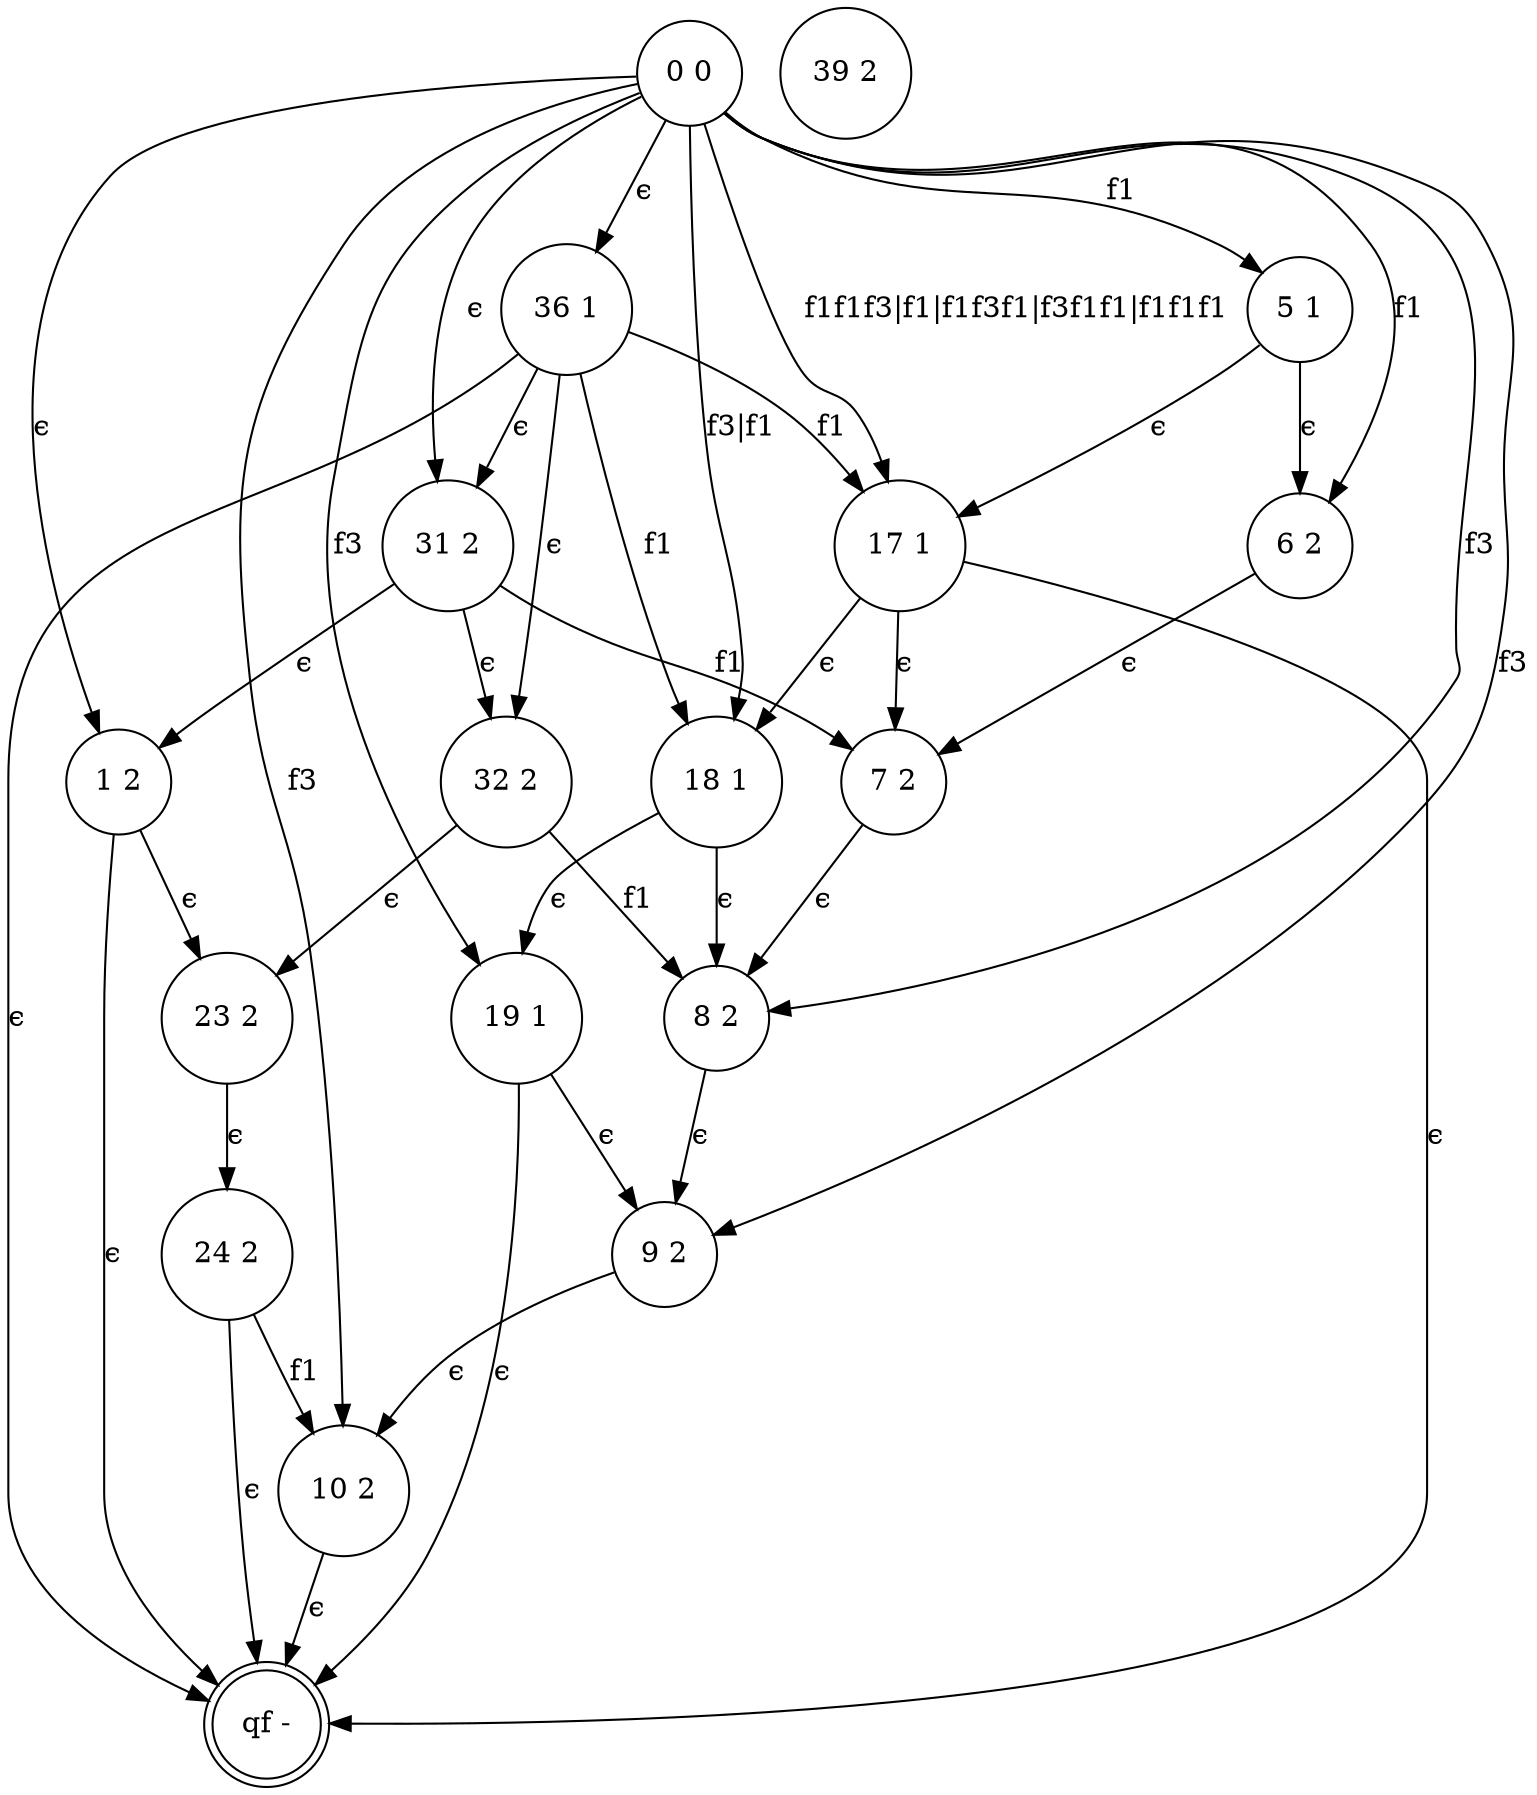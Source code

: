 digraph 27 {
	"1 2" [shape=circle]
	"23 2" [shape=circle]
	"24 2" [shape=circle]
	"10 2" [shape=circle]
	"6 2" [shape=circle]
	"7 2" [shape=circle]
	"8 2" [shape=circle]
	"9 2" [shape=circle]
	"31 2" [shape=circle]
	"32 2" [shape=circle]
	"5 1" [shape=circle]
	"6 2" [shape=circle]
	"17 1" [shape=circle]
	"7 2" [shape=circle]
	"18 1" [shape=circle]
	"19 1" [shape=circle]
	"9 2" [shape=circle]
	"8 2" [shape=circle]
	"36 1" [shape=circle]
	"31 2" [shape=circle]
	"32 2" [shape=circle]
	"qf -" [shape=doublecircle]
	"0 0" [shape=circle]
	"39 2" [shape=circle]
	"1 2" -> "23 2" [label="ϵ"]
	"23 2" -> "24 2" [label="ϵ"]
	"24 2" -> "10 2" [label=f1]
	"6 2" -> "7 2" [label="ϵ"]
	"7 2" -> "8 2" [label="ϵ"]
	"8 2" -> "9 2" [label="ϵ"]
	"9 2" -> "10 2" [label="ϵ"]
	"31 2" -> "1 2" [label="ϵ"]
	"31 2" -> "7 2" [label=f1]
	"31 2" -> "32 2" [label="ϵ"]
	"32 2" -> "23 2" [label="ϵ"]
	"32 2" -> "8 2" [label=f1]
	"5 1" -> "6 2" [label="ϵ"]
	"5 1" -> "17 1" [label="ϵ"]
	"17 1" -> "7 2" [label="ϵ"]
	"17 1" -> "18 1" [label="ϵ"]
	"18 1" -> "19 1" [label="ϵ"]
	"19 1" -> "9 2" [label="ϵ"]
	"18 1" -> "8 2" [label="ϵ"]
	"36 1" -> "17 1" [label=f1]
	"36 1" -> "31 2" [label="ϵ"]
	"1 2" -> "qf -" [label="ϵ"]
	"24 2" -> "qf -" [label="ϵ"]
	"10 2" -> "qf -" [label="ϵ"]
	"17 1" -> "qf -" [label="ϵ"]
	"19 1" -> "qf -" [label="ϵ"]
	"36 1" -> "qf -" [label="ϵ"]
	"0 0" -> "5 1" [label=f1]
	"0 0" -> "17 1" [label="f1f1f3|f1|f1f3f1|f3f1f1|f1f1f1"]
	"36 1" -> "18 1" [label=f1]
	"36 1" -> "32 2" [label="ϵ"]
	"0 0" -> "36 1" [label="ϵ"]
	"0 0" -> "19 1" [label=f3]
	"0 0" -> "18 1" [label="f3|f1"]
	"0 0" -> "8 2" [label=f3]
	"0 0" -> "6 2" [label=f1]
	"0 0" -> "31 2" [label="ϵ"]
	"0 0" -> "9 2" [label=f3]
	"0 0" -> "1 2" [label="ϵ"]
	"0 0" -> "10 2" [label=f3]
}
